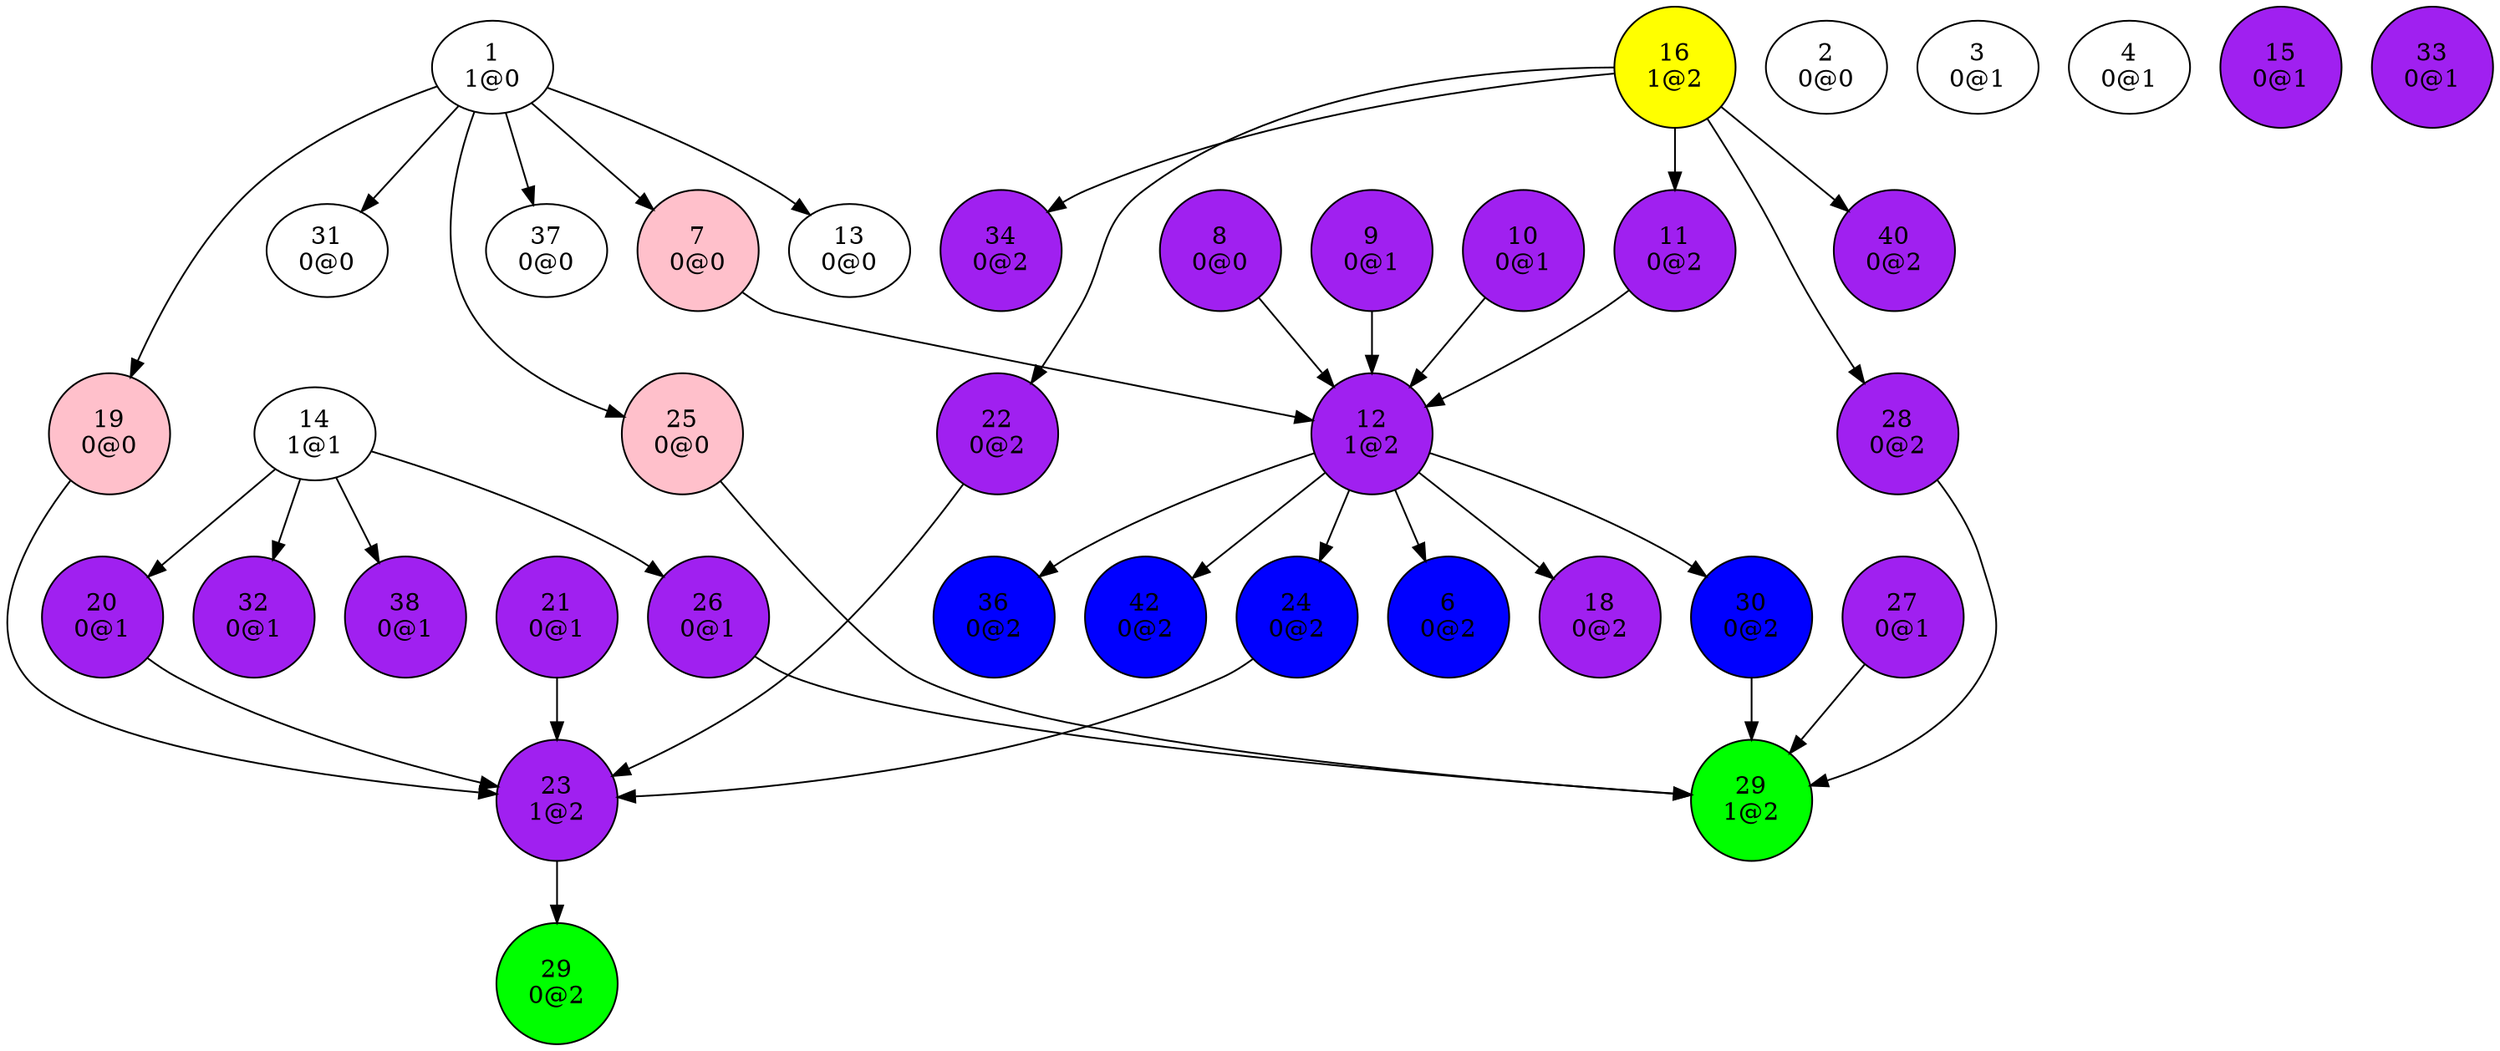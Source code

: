 digraph {
"1
1@0"->"7
0@0";
"1
1@0"->"13
0@0";
"1
1@0"->"19
0@0";
"1
1@0"->"25
0@0";
"1
1@0"->"31
0@0";
"1
1@0"->"37
0@0";
"2
0@0";
"3
0@1";
"4
0@1";
"6
0@2";
"7
0@0"->"12
1@2";
"8
0@0"->"12
1@2";
"9
0@1"->"12
1@2";
"10
0@1"->"12
1@2";
"11
0@2"->"12
1@2";
"12
1@2"->"6
0@2";
"12
1@2"->"18
0@2";
"12
1@2"->"24
0@2";
"12
1@2"->"30
0@2";
"12
1@2"->"36
0@2";
"12
1@2"->"42
0@2";
"13
0@0";
"14
1@1"->"20
0@1";
"14
1@1"->"26
0@1";
"14
1@1"->"32
0@1";
"14
1@1"->"38
0@1";
"15
0@1";
"16
1@2"->"11
0@2";
"16
1@2"->"22
0@2";
"16
1@2"->"28
0@2";
"16
1@2"->"34
0@2";
"16
1@2"->"40
0@2";
"18
0@2";
"19
0@0"->"23
1@2";
"20
0@1"->"23
1@2";
"21
0@1"->"23
1@2";
"22
0@2"->"23
1@2";
"23
1@2"->"29
0@2";
"24
0@2"->"23
1@2";
"25
0@0"->"29
1@2";
"26
0@1"->"29
1@2";
"27
0@1"->"29
1@2";
"28
0@2"->"29
1@2";
"29
0@2";
"29
1@2";
"30
0@2"->"29
1@2";
"31
0@0";
"32
0@1";
"33
0@1";
"34
0@2";
"36
0@2";
"37
0@0";
"38
0@1";
"40
0@2";
"42
0@2";
"6
0@2"[shape=circle, style=filled, fillcolor=blue];
"7
0@0"[shape=circle, style=filled, fillcolor=pink];
"8
0@0"[shape=circle, style=filled, fillcolor=purple];
"9
0@1"[shape=circle, style=filled, fillcolor=purple];
"10
0@1"[shape=circle, style=filled, fillcolor=purple];
"11
0@2"[shape=circle, style=filled, fillcolor=purple];
"12
1@2"[shape=circle, style=filled, fillcolor=purple];
"15
0@1"[shape=circle, style=filled, fillcolor=purple];
"16
1@2"[shape=circle, style=filled, fillcolor=yellow];
"18
0@2"[shape=circle, style=filled, fillcolor=purple];
"19
0@0"[shape=circle, style=filled, fillcolor=pink];
"20
0@1"[shape=circle, style=filled, fillcolor=purple];
"21
0@1"[shape=circle, style=filled, fillcolor=purple];
"22
0@2"[shape=circle, style=filled, fillcolor=purple];
"23
1@2"[shape=circle, style=filled, fillcolor=purple];
"24
0@2"[shape=circle, style=filled, fillcolor=blue];
"25
0@0"[shape=circle, style=filled, fillcolor=pink];
"26
0@1"[shape=circle, style=filled, fillcolor=purple];
"27
0@1"[shape=circle, style=filled, fillcolor=purple];
"28
0@2"[shape=circle, style=filled, fillcolor=purple];
"29
0@2"[shape=circle, style=filled, fillcolor=green];
"29
1@2"[shape=circle, style=filled, fillcolor=green];
"30
0@2"[shape=circle, style=filled, fillcolor=blue];
"32
0@1"[shape=circle, style=filled, fillcolor=purple];
"33
0@1"[shape=circle, style=filled, fillcolor=purple];
"34
0@2"[shape=circle, style=filled, fillcolor=purple];
"36
0@2"[shape=circle, style=filled, fillcolor=blue];
"38
0@1"[shape=circle, style=filled, fillcolor=purple];
"40
0@2"[shape=circle, style=filled, fillcolor=purple];
"42
0@2"[shape=circle, style=filled, fillcolor=blue];
}
